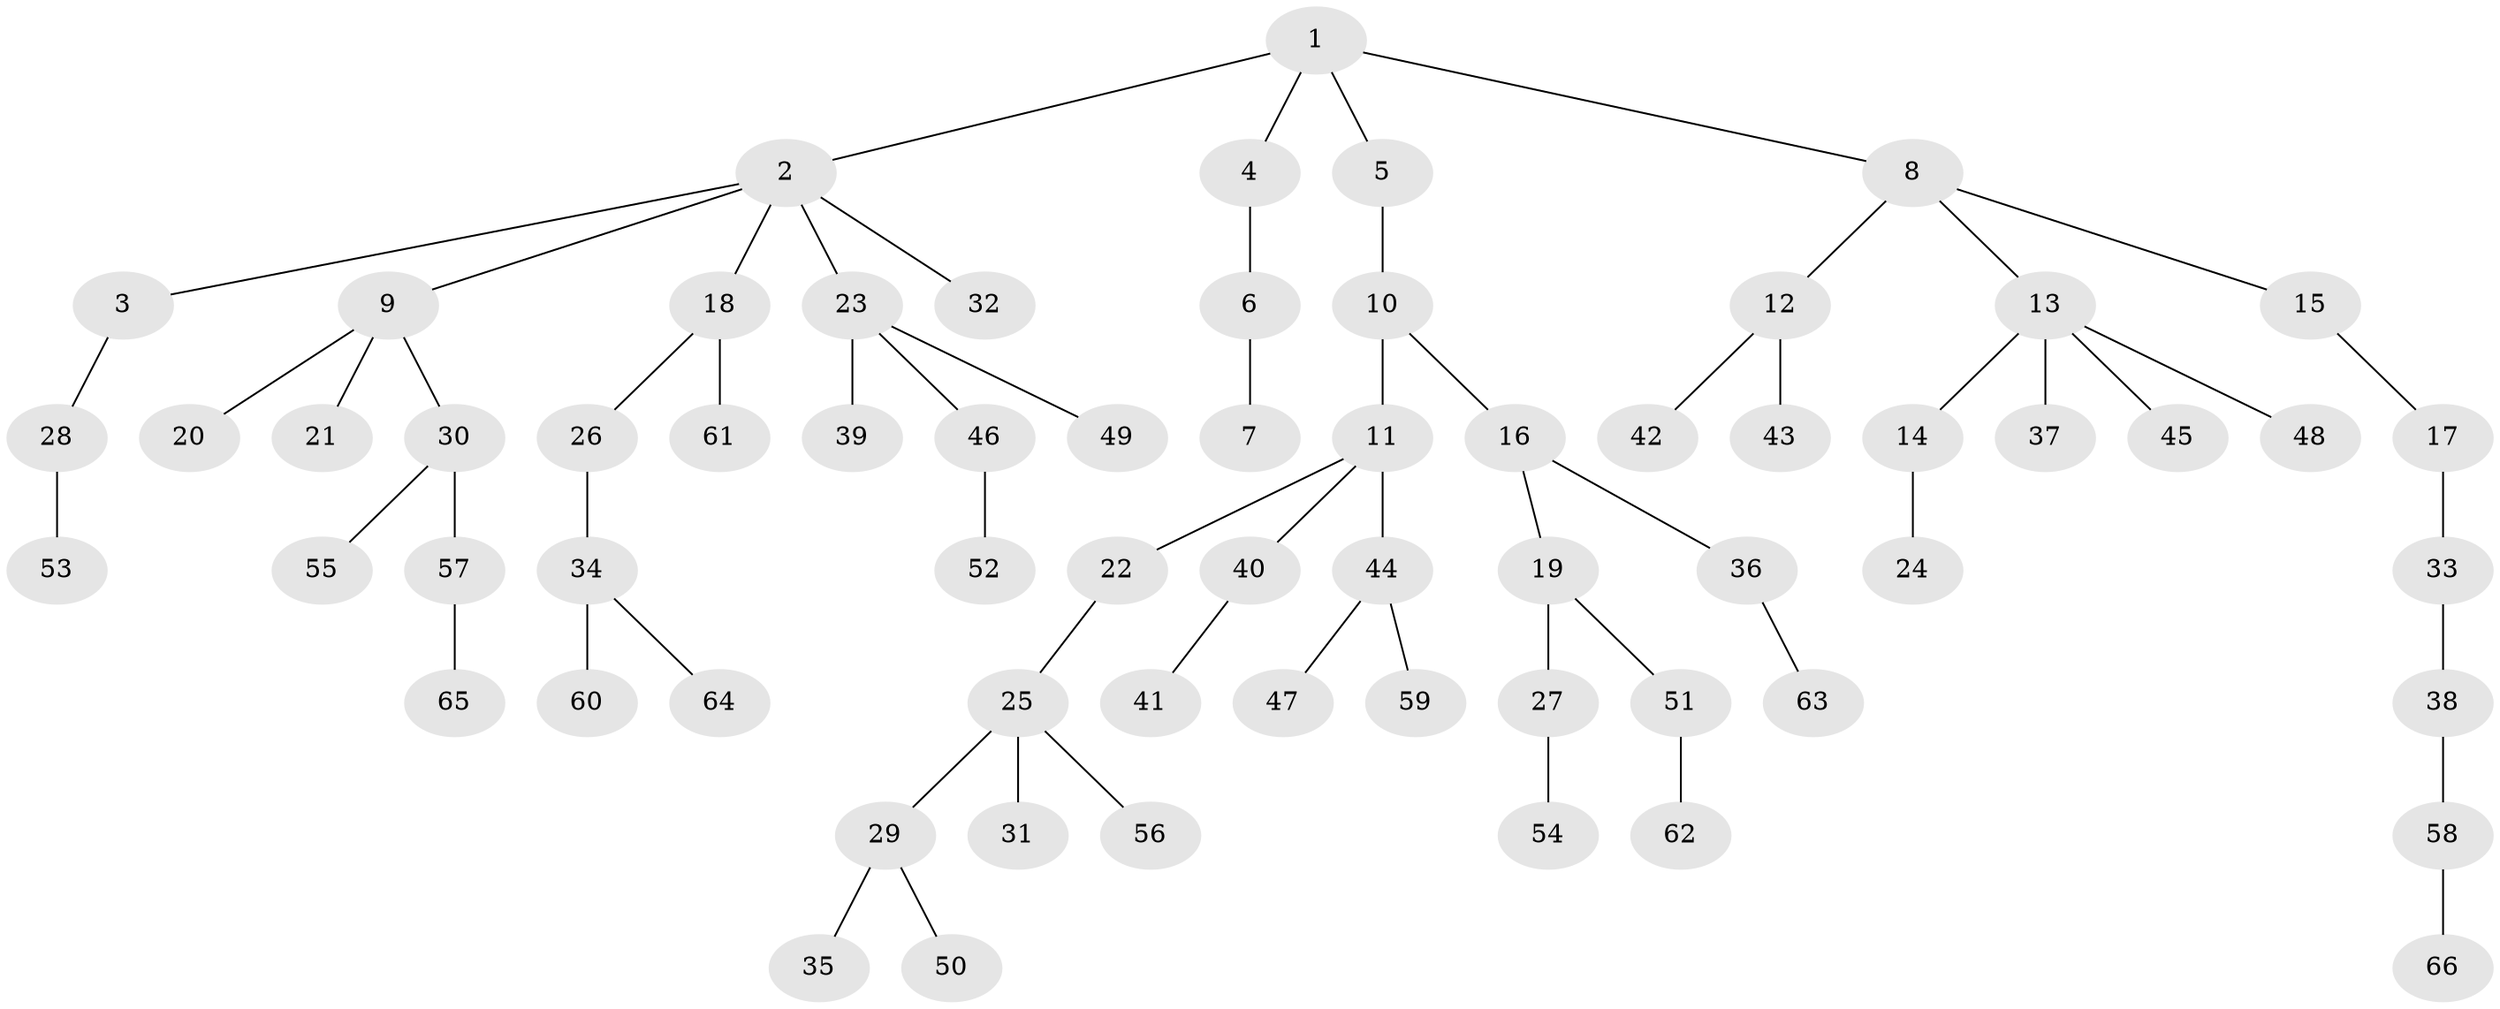 // Generated by graph-tools (version 1.1) at 2025/26/03/09/25 03:26:25]
// undirected, 66 vertices, 65 edges
graph export_dot {
graph [start="1"]
  node [color=gray90,style=filled];
  1;
  2;
  3;
  4;
  5;
  6;
  7;
  8;
  9;
  10;
  11;
  12;
  13;
  14;
  15;
  16;
  17;
  18;
  19;
  20;
  21;
  22;
  23;
  24;
  25;
  26;
  27;
  28;
  29;
  30;
  31;
  32;
  33;
  34;
  35;
  36;
  37;
  38;
  39;
  40;
  41;
  42;
  43;
  44;
  45;
  46;
  47;
  48;
  49;
  50;
  51;
  52;
  53;
  54;
  55;
  56;
  57;
  58;
  59;
  60;
  61;
  62;
  63;
  64;
  65;
  66;
  1 -- 2;
  1 -- 4;
  1 -- 5;
  1 -- 8;
  2 -- 3;
  2 -- 9;
  2 -- 18;
  2 -- 23;
  2 -- 32;
  3 -- 28;
  4 -- 6;
  5 -- 10;
  6 -- 7;
  8 -- 12;
  8 -- 13;
  8 -- 15;
  9 -- 20;
  9 -- 21;
  9 -- 30;
  10 -- 11;
  10 -- 16;
  11 -- 22;
  11 -- 40;
  11 -- 44;
  12 -- 42;
  12 -- 43;
  13 -- 14;
  13 -- 37;
  13 -- 45;
  13 -- 48;
  14 -- 24;
  15 -- 17;
  16 -- 19;
  16 -- 36;
  17 -- 33;
  18 -- 26;
  18 -- 61;
  19 -- 27;
  19 -- 51;
  22 -- 25;
  23 -- 39;
  23 -- 46;
  23 -- 49;
  25 -- 29;
  25 -- 31;
  25 -- 56;
  26 -- 34;
  27 -- 54;
  28 -- 53;
  29 -- 35;
  29 -- 50;
  30 -- 55;
  30 -- 57;
  33 -- 38;
  34 -- 60;
  34 -- 64;
  36 -- 63;
  38 -- 58;
  40 -- 41;
  44 -- 47;
  44 -- 59;
  46 -- 52;
  51 -- 62;
  57 -- 65;
  58 -- 66;
}
